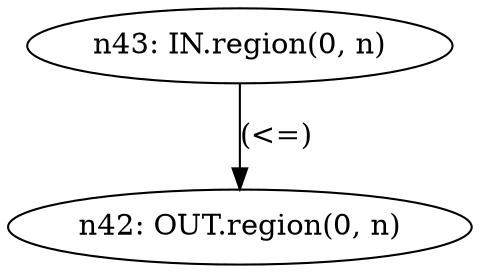digraph {
  n42[label="n42: OUT.region(0, n)"];
  n43[label="n43: IN.region(0, n)"];
  n43 -> n42[ label="(<=)"];
}
